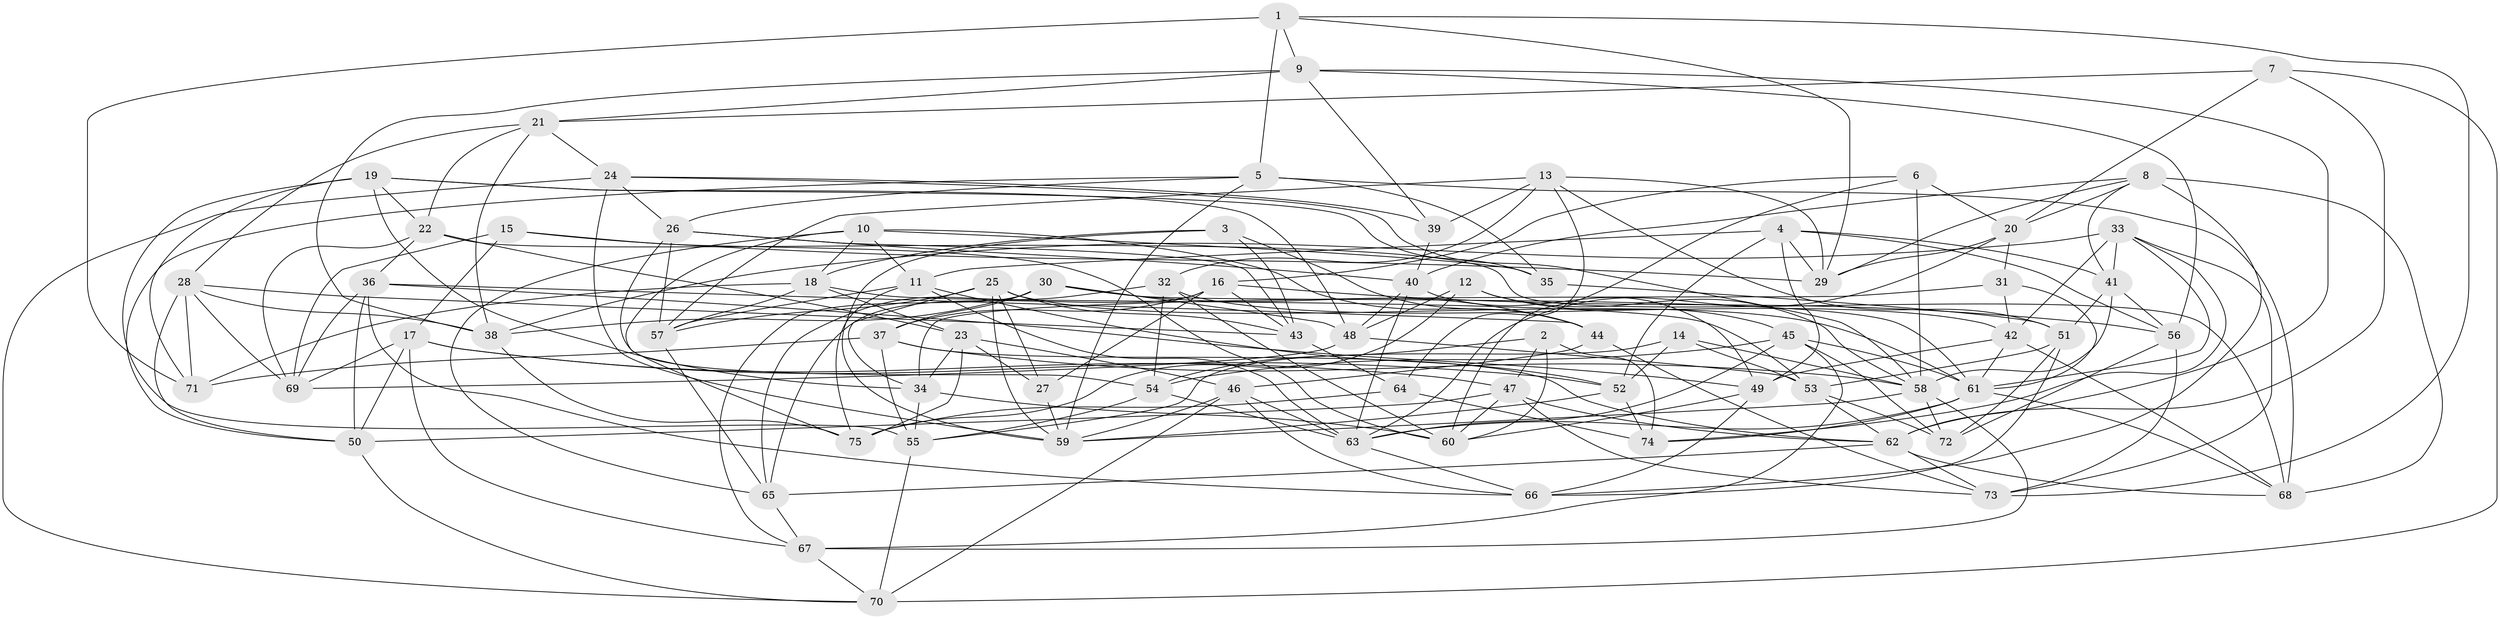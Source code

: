 // original degree distribution, {4: 1.0}
// Generated by graph-tools (version 1.1) at 2025/50/03/09/25 03:50:52]
// undirected, 75 vertices, 217 edges
graph export_dot {
graph [start="1"]
  node [color=gray90,style=filled];
  1;
  2;
  3;
  4;
  5;
  6;
  7;
  8;
  9;
  10;
  11;
  12;
  13;
  14;
  15;
  16;
  17;
  18;
  19;
  20;
  21;
  22;
  23;
  24;
  25;
  26;
  27;
  28;
  29;
  30;
  31;
  32;
  33;
  34;
  35;
  36;
  37;
  38;
  39;
  40;
  41;
  42;
  43;
  44;
  45;
  46;
  47;
  48;
  49;
  50;
  51;
  52;
  53;
  54;
  55;
  56;
  57;
  58;
  59;
  60;
  61;
  62;
  63;
  64;
  65;
  66;
  67;
  68;
  69;
  70;
  71;
  72;
  73;
  74;
  75;
  1 -- 5 [weight=1.0];
  1 -- 9 [weight=1.0];
  1 -- 29 [weight=1.0];
  1 -- 71 [weight=2.0];
  1 -- 73 [weight=1.0];
  2 -- 47 [weight=1.0];
  2 -- 54 [weight=1.0];
  2 -- 60 [weight=1.0];
  2 -- 74 [weight=1.0];
  3 -- 18 [weight=1.0];
  3 -- 43 [weight=1.0];
  3 -- 44 [weight=1.0];
  3 -- 59 [weight=1.0];
  4 -- 11 [weight=1.0];
  4 -- 29 [weight=1.0];
  4 -- 41 [weight=1.0];
  4 -- 49 [weight=1.0];
  4 -- 52 [weight=1.0];
  4 -- 56 [weight=1.0];
  5 -- 26 [weight=1.0];
  5 -- 35 [weight=1.0];
  5 -- 50 [weight=1.0];
  5 -- 59 [weight=1.0];
  5 -- 68 [weight=1.0];
  6 -- 16 [weight=1.0];
  6 -- 20 [weight=1.0];
  6 -- 58 [weight=1.0];
  6 -- 60 [weight=1.0];
  7 -- 20 [weight=1.0];
  7 -- 21 [weight=1.0];
  7 -- 62 [weight=1.0];
  7 -- 70 [weight=1.0];
  8 -- 20 [weight=1.0];
  8 -- 29 [weight=1.0];
  8 -- 40 [weight=1.0];
  8 -- 41 [weight=1.0];
  8 -- 66 [weight=1.0];
  8 -- 68 [weight=1.0];
  9 -- 21 [weight=1.0];
  9 -- 38 [weight=1.0];
  9 -- 39 [weight=1.0];
  9 -- 56 [weight=1.0];
  9 -- 62 [weight=1.0];
  10 -- 11 [weight=1.0];
  10 -- 18 [weight=1.0];
  10 -- 35 [weight=1.0];
  10 -- 44 [weight=1.0];
  10 -- 65 [weight=1.0];
  10 -- 75 [weight=1.0];
  11 -- 52 [weight=1.0];
  11 -- 57 [weight=1.0];
  11 -- 63 [weight=1.0];
  11 -- 75 [weight=1.0];
  12 -- 45 [weight=1.0];
  12 -- 48 [weight=1.0];
  12 -- 58 [weight=1.0];
  12 -- 75 [weight=1.0];
  13 -- 29 [weight=1.0];
  13 -- 32 [weight=1.0];
  13 -- 39 [weight=1.0];
  13 -- 51 [weight=1.0];
  13 -- 57 [weight=1.0];
  13 -- 64 [weight=1.0];
  14 -- 52 [weight=1.0];
  14 -- 53 [weight=1.0];
  14 -- 55 [weight=1.0];
  14 -- 58 [weight=1.0];
  15 -- 17 [weight=1.0];
  15 -- 29 [weight=1.0];
  15 -- 60 [weight=1.0];
  15 -- 69 [weight=1.0];
  16 -- 27 [weight=1.0];
  16 -- 37 [weight=1.0];
  16 -- 43 [weight=1.0];
  16 -- 56 [weight=1.0];
  16 -- 65 [weight=1.0];
  17 -- 47 [weight=1.0];
  17 -- 50 [weight=1.0];
  17 -- 52 [weight=1.0];
  17 -- 67 [weight=1.0];
  17 -- 69 [weight=1.0];
  18 -- 23 [weight=1.0];
  18 -- 53 [weight=1.0];
  18 -- 57 [weight=1.0];
  18 -- 71 [weight=1.0];
  19 -- 22 [weight=1.0];
  19 -- 34 [weight=1.0];
  19 -- 35 [weight=1.0];
  19 -- 48 [weight=1.0];
  19 -- 55 [weight=1.0];
  19 -- 71 [weight=1.0];
  20 -- 29 [weight=1.0];
  20 -- 31 [weight=1.0];
  20 -- 63 [weight=1.0];
  21 -- 22 [weight=1.0];
  21 -- 24 [weight=1.0];
  21 -- 28 [weight=1.0];
  21 -- 38 [weight=1.0];
  22 -- 23 [weight=1.0];
  22 -- 36 [weight=1.0];
  22 -- 68 [weight=1.0];
  22 -- 69 [weight=1.0];
  23 -- 27 [weight=1.0];
  23 -- 34 [weight=1.0];
  23 -- 46 [weight=1.0];
  23 -- 75 [weight=1.0];
  24 -- 26 [weight=1.0];
  24 -- 39 [weight=1.0];
  24 -- 58 [weight=1.0];
  24 -- 59 [weight=1.0];
  24 -- 70 [weight=1.0];
  25 -- 27 [weight=1.0];
  25 -- 34 [weight=1.0];
  25 -- 43 [weight=1.0];
  25 -- 57 [weight=1.0];
  25 -- 59 [weight=1.0];
  25 -- 61 [weight=1.0];
  26 -- 40 [weight=1.0];
  26 -- 43 [weight=1.0];
  26 -- 54 [weight=1.0];
  26 -- 57 [weight=1.0];
  27 -- 59 [weight=1.0];
  28 -- 38 [weight=1.0];
  28 -- 43 [weight=1.0];
  28 -- 50 [weight=1.0];
  28 -- 69 [weight=1.0];
  28 -- 71 [weight=1.0];
  30 -- 37 [weight=1.0];
  30 -- 38 [weight=1.0];
  30 -- 44 [weight=1.0];
  30 -- 48 [weight=1.0];
  30 -- 61 [weight=1.0];
  30 -- 67 [weight=1.0];
  31 -- 34 [weight=1.0];
  31 -- 42 [weight=1.0];
  31 -- 61 [weight=1.0];
  32 -- 42 [weight=1.0];
  32 -- 54 [weight=1.0];
  32 -- 60 [weight=2.0];
  32 -- 65 [weight=1.0];
  33 -- 38 [weight=1.0];
  33 -- 41 [weight=1.0];
  33 -- 42 [weight=1.0];
  33 -- 61 [weight=1.0];
  33 -- 73 [weight=1.0];
  33 -- 74 [weight=1.0];
  34 -- 55 [weight=1.0];
  34 -- 60 [weight=1.0];
  35 -- 51 [weight=1.0];
  36 -- 44 [weight=1.0];
  36 -- 49 [weight=1.0];
  36 -- 50 [weight=1.0];
  36 -- 66 [weight=1.0];
  36 -- 69 [weight=1.0];
  37 -- 55 [weight=1.0];
  37 -- 58 [weight=1.0];
  37 -- 62 [weight=1.0];
  37 -- 71 [weight=1.0];
  38 -- 75 [weight=1.0];
  39 -- 40 [weight=1.0];
  40 -- 48 [weight=1.0];
  40 -- 49 [weight=1.0];
  40 -- 63 [weight=1.0];
  41 -- 51 [weight=1.0];
  41 -- 56 [weight=1.0];
  41 -- 58 [weight=1.0];
  42 -- 49 [weight=1.0];
  42 -- 61 [weight=1.0];
  42 -- 68 [weight=1.0];
  43 -- 64 [weight=1.0];
  44 -- 46 [weight=1.0];
  44 -- 73 [weight=1.0];
  45 -- 54 [weight=1.0];
  45 -- 61 [weight=1.0];
  45 -- 63 [weight=1.0];
  45 -- 67 [weight=1.0];
  45 -- 72 [weight=1.0];
  46 -- 59 [weight=1.0];
  46 -- 63 [weight=1.0];
  46 -- 66 [weight=1.0];
  46 -- 70 [weight=1.0];
  47 -- 50 [weight=1.0];
  47 -- 60 [weight=1.0];
  47 -- 62 [weight=1.0];
  47 -- 73 [weight=1.0];
  48 -- 53 [weight=1.0];
  48 -- 69 [weight=1.0];
  49 -- 60 [weight=1.0];
  49 -- 66 [weight=1.0];
  50 -- 70 [weight=1.0];
  51 -- 53 [weight=1.0];
  51 -- 66 [weight=1.0];
  51 -- 72 [weight=1.0];
  52 -- 59 [weight=1.0];
  52 -- 74 [weight=1.0];
  53 -- 62 [weight=1.0];
  53 -- 72 [weight=1.0];
  54 -- 55 [weight=1.0];
  54 -- 63 [weight=1.0];
  55 -- 70 [weight=1.0];
  56 -- 72 [weight=1.0];
  56 -- 73 [weight=1.0];
  57 -- 65 [weight=1.0];
  58 -- 59 [weight=1.0];
  58 -- 67 [weight=1.0];
  58 -- 72 [weight=2.0];
  61 -- 63 [weight=1.0];
  61 -- 68 [weight=1.0];
  61 -- 74 [weight=2.0];
  62 -- 65 [weight=1.0];
  62 -- 68 [weight=1.0];
  62 -- 73 [weight=1.0];
  63 -- 66 [weight=1.0];
  64 -- 74 [weight=1.0];
  64 -- 75 [weight=1.0];
  65 -- 67 [weight=1.0];
  67 -- 70 [weight=1.0];
}
